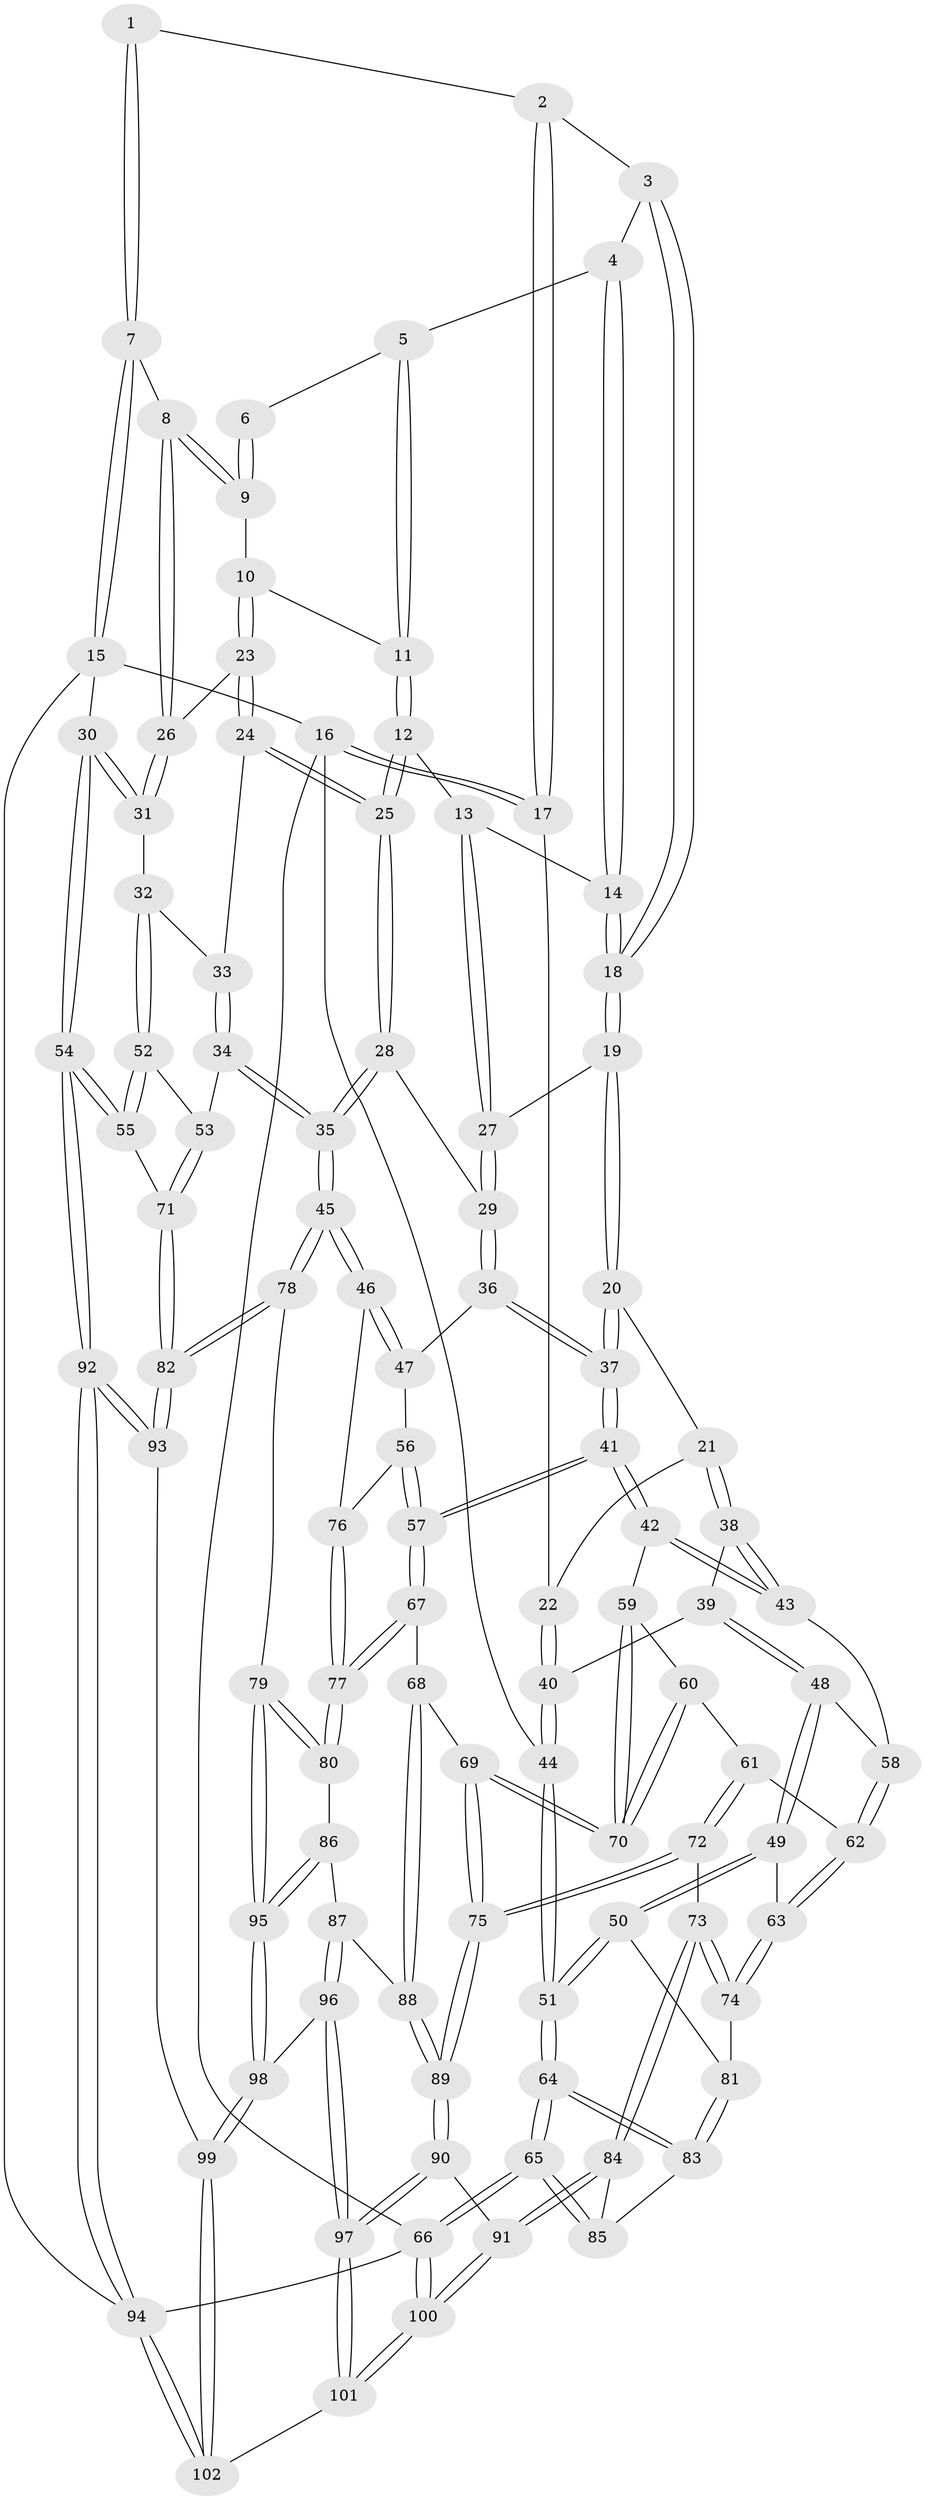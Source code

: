 // Generated by graph-tools (version 1.1) at 2025/38/03/09/25 02:38:35]
// undirected, 102 vertices, 252 edges
graph export_dot {
graph [start="1"]
  node [color=gray90,style=filled];
  1 [pos="+0.7421529101222296+0"];
  2 [pos="+0.2335332307685861+0"];
  3 [pos="+0.26346183461964556+0"];
  4 [pos="+0.483909530567736+0.057515729263619565"];
  5 [pos="+0.5285328794827013+0.06489914981063302"];
  6 [pos="+0.7089008414324396+0"];
  7 [pos="+1+0"];
  8 [pos="+0.8565761951764652+0.18056305794114857"];
  9 [pos="+0.702599281370306+0.012488059550738144"];
  10 [pos="+0.6435182630302817+0.13337926658451812"];
  11 [pos="+0.6070291223446577+0.13889336085001844"];
  12 [pos="+0.559740802344591+0.18663215243903564"];
  13 [pos="+0.49093503019861795+0.1776003916982932"];
  14 [pos="+0.4729807260131118+0.13155160606104313"];
  15 [pos="+1+0"];
  16 [pos="+0+0"];
  17 [pos="+0+0"];
  18 [pos="+0.34032941122281063+0.15268602864946984"];
  19 [pos="+0.3419055934117358+0.23884097713117972"];
  20 [pos="+0.3266238217812758+0.25365907335353655"];
  21 [pos="+0.2958098931253842+0.2682749289004123"];
  22 [pos="+0.23503978182043186+0.2631663890038043"];
  23 [pos="+0.6984438693555806+0.19792924210860563"];
  24 [pos="+0.6676976441036885+0.28506379188864767"];
  25 [pos="+0.5647887562456795+0.329867721272459"];
  26 [pos="+0.8536232567090465+0.19673602880993757"];
  27 [pos="+0.4140718383649088+0.24825187569536747"];
  28 [pos="+0.5556477019241988+0.3420950656953647"];
  29 [pos="+0.5349423364198517+0.34889984150296105"];
  30 [pos="+1+0.3203229242798591"];
  31 [pos="+0.9053548300401336+0.3181041590188184"];
  32 [pos="+0.879370698962845+0.3497838446545868"];
  33 [pos="+0.682599246241487+0.2962111798553114"];
  34 [pos="+0.7435250658748932+0.5157356721122927"];
  35 [pos="+0.7409385929125887+0.5184587456666586"];
  36 [pos="+0.506772021870547+0.38728324760464955"];
  37 [pos="+0.4157687593125688+0.4305311942807862"];
  38 [pos="+0.27731326848226323+0.4416325670725606"];
  39 [pos="+0.11359844912519995+0.39070956695960446"];
  40 [pos="+0.10687220019317653+0.37861315508459287"];
  41 [pos="+0.36659834331980723+0.49189272547519103"];
  42 [pos="+0.34325858004255877+0.48920536209669624"];
  43 [pos="+0.288169475829801+0.4579350614091718"];
  44 [pos="+0+0.1951467143143264"];
  45 [pos="+0.7358698705989994+0.5327893172906136"];
  46 [pos="+0.6470662874223471+0.5443820865167136"];
  47 [pos="+0.5295894215079806+0.4654212306050785"];
  48 [pos="+0.1101021803689958+0.49001069058098656"];
  49 [pos="+0.08331881259860487+0.5552889024991214"];
  50 [pos="+0.05797339401450183+0.5698437687630193"];
  51 [pos="+0+0.5968984560744385"];
  52 [pos="+0.8632562429888095+0.3844284984514293"];
  53 [pos="+0.7987324584881044+0.4718835563107806"];
  54 [pos="+1+0.6278895884010507"];
  55 [pos="+1+0.6297127645855558"];
  56 [pos="+0.49225168169372274+0.5558882151842918"];
  57 [pos="+0.42602322453273606+0.5812493661657079"];
  58 [pos="+0.21909648857585842+0.5120694326433305"];
  59 [pos="+0.3234280731229083+0.5166077752913598"];
  60 [pos="+0.254961665264367+0.5782767666546855"];
  61 [pos="+0.23596425670813911+0.5837000984895458"];
  62 [pos="+0.20879079630628913+0.5577061338348839"];
  63 [pos="+0.13962212607665153+0.5812148130398378"];
  64 [pos="+0+0.6580695451467055"];
  65 [pos="+0+1"];
  66 [pos="+0+1"];
  67 [pos="+0.42503115526277585+0.6013899265218823"];
  68 [pos="+0.4019028810421209+0.6339049773663168"];
  69 [pos="+0.30139997439267596+0.6712523549430737"];
  70 [pos="+0.2934508250801181+0.6220089873258804"];
  71 [pos="+1+0.6322861012139978"];
  72 [pos="+0.2166666799238978+0.6725352388701284"];
  73 [pos="+0.21059601438958625+0.6738967963613443"];
  74 [pos="+0.18264617440674089+0.6460384677387877"];
  75 [pos="+0.28511646923322226+0.6862320133046546"];
  76 [pos="+0.5926966534797193+0.5691571886717046"];
  77 [pos="+0.5396917098748357+0.6894139265206543"];
  78 [pos="+0.7767436641888482+0.7160668540917512"];
  79 [pos="+0.7403687051109137+0.7317494078082223"];
  80 [pos="+0.5508652711628955+0.7157927531882737"];
  81 [pos="+0.089666236692946+0.659409888111531"];
  82 [pos="+0.811598984367408+0.7370145706338564"];
  83 [pos="+0.09895540598888197+0.7697683963976223"];
  84 [pos="+0.11892947787132997+0.7852314875780673"];
  85 [pos="+0.11426477740270295+0.7824522542244363"];
  86 [pos="+0.5117364243987986+0.7687477143599194"];
  87 [pos="+0.49205769891087076+0.7838383833108077"];
  88 [pos="+0.41571111413428863+0.7474818310839672"];
  89 [pos="+0.3161259039410713+0.7976027647896476"];
  90 [pos="+0.294734478232074+0.8573792722416594"];
  91 [pos="+0.1522911093293435+0.8540505003930887"];
  92 [pos="+1+1"];
  93 [pos="+0.8583897002636858+0.8674044262727028"];
  94 [pos="+1+1"];
  95 [pos="+0.6384073984344415+0.860838422432973"];
  96 [pos="+0.47035048488346715+0.9289321649253949"];
  97 [pos="+0.40711697136646113+0.9906885145300189"];
  98 [pos="+0.6202493693658386+0.9069545045053385"];
  99 [pos="+0.756277063937685+1"];
  100 [pos="+0+1"];
  101 [pos="+0.38802992804708186+1"];
  102 [pos="+0.7523827102441843+1"];
  1 -- 2;
  1 -- 7;
  1 -- 7;
  2 -- 3;
  2 -- 17;
  2 -- 17;
  3 -- 4;
  3 -- 18;
  3 -- 18;
  4 -- 5;
  4 -- 14;
  4 -- 14;
  5 -- 6;
  5 -- 11;
  5 -- 11;
  6 -- 9;
  6 -- 9;
  7 -- 8;
  7 -- 15;
  7 -- 15;
  8 -- 9;
  8 -- 9;
  8 -- 26;
  8 -- 26;
  9 -- 10;
  10 -- 11;
  10 -- 23;
  10 -- 23;
  11 -- 12;
  11 -- 12;
  12 -- 13;
  12 -- 25;
  12 -- 25;
  13 -- 14;
  13 -- 27;
  13 -- 27;
  14 -- 18;
  14 -- 18;
  15 -- 16;
  15 -- 30;
  15 -- 94;
  16 -- 17;
  16 -- 17;
  16 -- 44;
  16 -- 66;
  17 -- 22;
  18 -- 19;
  18 -- 19;
  19 -- 20;
  19 -- 20;
  19 -- 27;
  20 -- 21;
  20 -- 37;
  20 -- 37;
  21 -- 22;
  21 -- 38;
  21 -- 38;
  22 -- 40;
  22 -- 40;
  23 -- 24;
  23 -- 24;
  23 -- 26;
  24 -- 25;
  24 -- 25;
  24 -- 33;
  25 -- 28;
  25 -- 28;
  26 -- 31;
  26 -- 31;
  27 -- 29;
  27 -- 29;
  28 -- 29;
  28 -- 35;
  28 -- 35;
  29 -- 36;
  29 -- 36;
  30 -- 31;
  30 -- 31;
  30 -- 54;
  30 -- 54;
  31 -- 32;
  32 -- 33;
  32 -- 52;
  32 -- 52;
  33 -- 34;
  33 -- 34;
  34 -- 35;
  34 -- 35;
  34 -- 53;
  35 -- 45;
  35 -- 45;
  36 -- 37;
  36 -- 37;
  36 -- 47;
  37 -- 41;
  37 -- 41;
  38 -- 39;
  38 -- 43;
  38 -- 43;
  39 -- 40;
  39 -- 48;
  39 -- 48;
  40 -- 44;
  40 -- 44;
  41 -- 42;
  41 -- 42;
  41 -- 57;
  41 -- 57;
  42 -- 43;
  42 -- 43;
  42 -- 59;
  43 -- 58;
  44 -- 51;
  44 -- 51;
  45 -- 46;
  45 -- 46;
  45 -- 78;
  45 -- 78;
  46 -- 47;
  46 -- 47;
  46 -- 76;
  47 -- 56;
  48 -- 49;
  48 -- 49;
  48 -- 58;
  49 -- 50;
  49 -- 50;
  49 -- 63;
  50 -- 51;
  50 -- 51;
  50 -- 81;
  51 -- 64;
  51 -- 64;
  52 -- 53;
  52 -- 55;
  52 -- 55;
  53 -- 71;
  53 -- 71;
  54 -- 55;
  54 -- 55;
  54 -- 92;
  54 -- 92;
  55 -- 71;
  56 -- 57;
  56 -- 57;
  56 -- 76;
  57 -- 67;
  57 -- 67;
  58 -- 62;
  58 -- 62;
  59 -- 60;
  59 -- 70;
  59 -- 70;
  60 -- 61;
  60 -- 70;
  60 -- 70;
  61 -- 62;
  61 -- 72;
  61 -- 72;
  62 -- 63;
  62 -- 63;
  63 -- 74;
  63 -- 74;
  64 -- 65;
  64 -- 65;
  64 -- 83;
  64 -- 83;
  65 -- 66;
  65 -- 66;
  65 -- 85;
  65 -- 85;
  66 -- 100;
  66 -- 100;
  66 -- 94;
  67 -- 68;
  67 -- 77;
  67 -- 77;
  68 -- 69;
  68 -- 88;
  68 -- 88;
  69 -- 70;
  69 -- 70;
  69 -- 75;
  69 -- 75;
  71 -- 82;
  71 -- 82;
  72 -- 73;
  72 -- 75;
  72 -- 75;
  73 -- 74;
  73 -- 74;
  73 -- 84;
  73 -- 84;
  74 -- 81;
  75 -- 89;
  75 -- 89;
  76 -- 77;
  76 -- 77;
  77 -- 80;
  77 -- 80;
  78 -- 79;
  78 -- 82;
  78 -- 82;
  79 -- 80;
  79 -- 80;
  79 -- 95;
  79 -- 95;
  80 -- 86;
  81 -- 83;
  81 -- 83;
  82 -- 93;
  82 -- 93;
  83 -- 85;
  84 -- 85;
  84 -- 91;
  84 -- 91;
  86 -- 87;
  86 -- 95;
  86 -- 95;
  87 -- 88;
  87 -- 96;
  87 -- 96;
  88 -- 89;
  88 -- 89;
  89 -- 90;
  89 -- 90;
  90 -- 91;
  90 -- 97;
  90 -- 97;
  91 -- 100;
  91 -- 100;
  92 -- 93;
  92 -- 93;
  92 -- 94;
  92 -- 94;
  93 -- 99;
  94 -- 102;
  94 -- 102;
  95 -- 98;
  95 -- 98;
  96 -- 97;
  96 -- 97;
  96 -- 98;
  97 -- 101;
  97 -- 101;
  98 -- 99;
  98 -- 99;
  99 -- 102;
  99 -- 102;
  100 -- 101;
  100 -- 101;
  101 -- 102;
}
